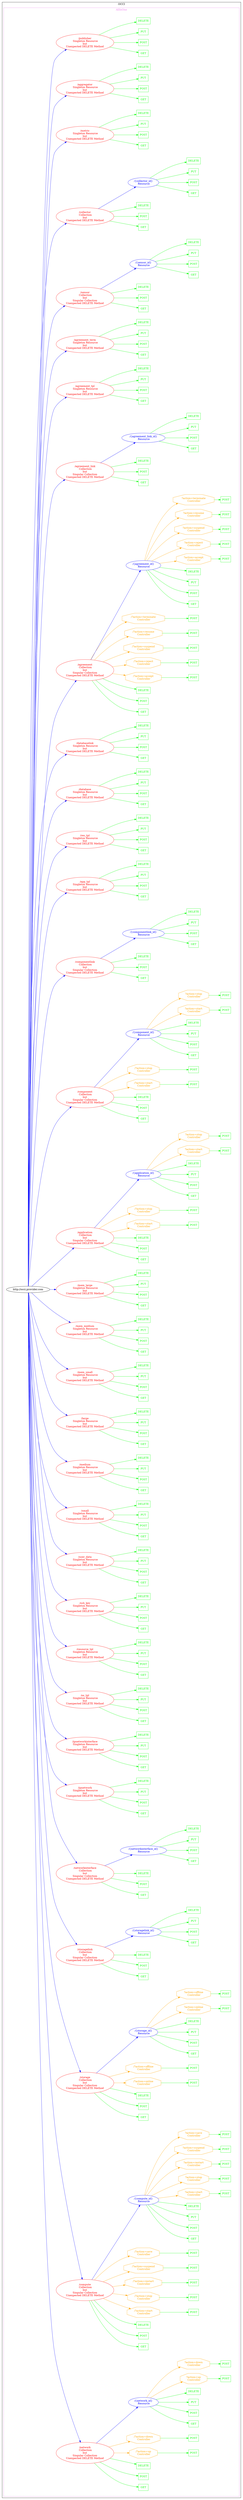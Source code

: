 digraph Cloud_Computing_REST_APIs {
rankdir="LR";
subgraph cluster_0 {
label="OCCI"
color=black
fontcolor=black
subgraph cluster_1 {
label="AllInOne"
color=violet
fontcolor=violet
subgraph cluster_2 {
label=""
color=white
fontcolor=white
node2 [label="http://occi.provider.com", shape="ellipse", color="black", fontcolor="black"]
node2 -> node3 [color="blue", fontcolor="blue"]
subgraph cluster_3 {
label=""
color=white
fontcolor=white
node3 [label="/network\n Collection\nbut\nSingular Collection\nUnexpected DELETE Method", shape="ellipse", color="red", fontcolor="red"]
node3 -> node4 [color="green", fontcolor="green"]
subgraph cluster_4 {
label=""
color=white
fontcolor=white
node4 [label="GET", shape="box", color="green", fontcolor="green"]
}
node3 -> node5 [color="green", fontcolor="green"]
subgraph cluster_5 {
label=""
color=white
fontcolor=white
node5 [label="POST", shape="box", color="green", fontcolor="green"]
}
node3 -> node6 [color="green", fontcolor="green"]
subgraph cluster_6 {
label=""
color=white
fontcolor=white
node6 [label="DELETE", shape="box", color="green", fontcolor="green"]
}
node3 -> node7 [color="orange", fontcolor="orange"]
subgraph cluster_7 {
label=""
color=white
fontcolor=white
node7 [label="/?action=up\n Controller", shape="octagon", color="orange", fontcolor="orange"]
node7 -> node8 [color="green", fontcolor="green"]
subgraph cluster_8 {
label=""
color=white
fontcolor=white
node8 [label="POST", shape="box", color="green", fontcolor="green"]
}
}
node3 -> node9 [color="orange", fontcolor="orange"]
subgraph cluster_9 {
label=""
color=white
fontcolor=white
node9 [label="/?action=down\n Controller", shape="octagon", color="orange", fontcolor="orange"]
node9 -> node10 [color="green", fontcolor="green"]
subgraph cluster_10 {
label=""
color=white
fontcolor=white
node10 [label="POST", shape="box", color="green", fontcolor="green"]
}
}
node3 -> node11 [color="blue", fontcolor="blue"]
subgraph cluster_11 {
label=""
color=white
fontcolor=white
node11 [label="/{network_id}\n Resource", shape="ellipse", color="blue", fontcolor="blue"]
node11 -> node12 [color="green", fontcolor="green"]
subgraph cluster_12 {
label=""
color=white
fontcolor=white
node12 [label="GET", shape="box", color="green", fontcolor="green"]
}
node11 -> node13 [color="green", fontcolor="green"]
subgraph cluster_13 {
label=""
color=white
fontcolor=white
node13 [label="POST", shape="box", color="green", fontcolor="green"]
}
node11 -> node14 [color="green", fontcolor="green"]
subgraph cluster_14 {
label=""
color=white
fontcolor=white
node14 [label="PUT", shape="box", color="green", fontcolor="green"]
}
node11 -> node15 [color="green", fontcolor="green"]
subgraph cluster_15 {
label=""
color=white
fontcolor=white
node15 [label="DELETE", shape="box", color="green", fontcolor="green"]
}
node11 -> node16 [color="orange", fontcolor="orange"]
subgraph cluster_16 {
label=""
color=white
fontcolor=white
node16 [label="?action=up\n Controller", shape="octagon", color="orange", fontcolor="orange"]
node16 -> node17 [color="green", fontcolor="green"]
subgraph cluster_17 {
label=""
color=white
fontcolor=white
node17 [label="POST", shape="box", color="green", fontcolor="green"]
}
}
node11 -> node18 [color="orange", fontcolor="orange"]
subgraph cluster_18 {
label=""
color=white
fontcolor=white
node18 [label="?action=down\n Controller", shape="octagon", color="orange", fontcolor="orange"]
node18 -> node19 [color="green", fontcolor="green"]
subgraph cluster_19 {
label=""
color=white
fontcolor=white
node19 [label="POST", shape="box", color="green", fontcolor="green"]
}
}
}
}
node2 -> node20 [color="blue", fontcolor="blue"]
subgraph cluster_20 {
label=""
color=white
fontcolor=white
node20 [label="/compute\n Collection\nbut\nSingular Collection\nUnexpected DELETE Method", shape="ellipse", color="red", fontcolor="red"]
node20 -> node21 [color="green", fontcolor="green"]
subgraph cluster_21 {
label=""
color=white
fontcolor=white
node21 [label="GET", shape="box", color="green", fontcolor="green"]
}
node20 -> node22 [color="green", fontcolor="green"]
subgraph cluster_22 {
label=""
color=white
fontcolor=white
node22 [label="POST", shape="box", color="green", fontcolor="green"]
}
node20 -> node23 [color="green", fontcolor="green"]
subgraph cluster_23 {
label=""
color=white
fontcolor=white
node23 [label="DELETE", shape="box", color="green", fontcolor="green"]
}
node20 -> node24 [color="orange", fontcolor="orange"]
subgraph cluster_24 {
label=""
color=white
fontcolor=white
node24 [label="/?action=start\n Controller", shape="octagon", color="orange", fontcolor="orange"]
node24 -> node25 [color="green", fontcolor="green"]
subgraph cluster_25 {
label=""
color=white
fontcolor=white
node25 [label="POST", shape="box", color="green", fontcolor="green"]
}
}
node20 -> node26 [color="orange", fontcolor="orange"]
subgraph cluster_26 {
label=""
color=white
fontcolor=white
node26 [label="/?action=stop\n Controller", shape="octagon", color="orange", fontcolor="orange"]
node26 -> node27 [color="green", fontcolor="green"]
subgraph cluster_27 {
label=""
color=white
fontcolor=white
node27 [label="POST", shape="box", color="green", fontcolor="green"]
}
}
node20 -> node28 [color="orange", fontcolor="orange"]
subgraph cluster_28 {
label=""
color=white
fontcolor=white
node28 [label="/?action=restart\n Controller", shape="octagon", color="orange", fontcolor="orange"]
node28 -> node29 [color="green", fontcolor="green"]
subgraph cluster_29 {
label=""
color=white
fontcolor=white
node29 [label="POST", shape="box", color="green", fontcolor="green"]
}
}
node20 -> node30 [color="orange", fontcolor="orange"]
subgraph cluster_30 {
label=""
color=white
fontcolor=white
node30 [label="/?action=suspend\n Controller", shape="octagon", color="orange", fontcolor="orange"]
node30 -> node31 [color="green", fontcolor="green"]
subgraph cluster_31 {
label=""
color=white
fontcolor=white
node31 [label="POST", shape="box", color="green", fontcolor="green"]
}
}
node20 -> node32 [color="orange", fontcolor="orange"]
subgraph cluster_32 {
label=""
color=white
fontcolor=white
node32 [label="/?action=save\n Controller", shape="octagon", color="orange", fontcolor="orange"]
node32 -> node33 [color="green", fontcolor="green"]
subgraph cluster_33 {
label=""
color=white
fontcolor=white
node33 [label="POST", shape="box", color="green", fontcolor="green"]
}
}
node20 -> node34 [color="blue", fontcolor="blue"]
subgraph cluster_34 {
label=""
color=white
fontcolor=white
node34 [label="/{compute_id}\n Resource", shape="ellipse", color="blue", fontcolor="blue"]
node34 -> node35 [color="green", fontcolor="green"]
subgraph cluster_35 {
label=""
color=white
fontcolor=white
node35 [label="GET", shape="box", color="green", fontcolor="green"]
}
node34 -> node36 [color="green", fontcolor="green"]
subgraph cluster_36 {
label=""
color=white
fontcolor=white
node36 [label="POST", shape="box", color="green", fontcolor="green"]
}
node34 -> node37 [color="green", fontcolor="green"]
subgraph cluster_37 {
label=""
color=white
fontcolor=white
node37 [label="PUT", shape="box", color="green", fontcolor="green"]
}
node34 -> node38 [color="green", fontcolor="green"]
subgraph cluster_38 {
label=""
color=white
fontcolor=white
node38 [label="DELETE", shape="box", color="green", fontcolor="green"]
}
node34 -> node39 [color="orange", fontcolor="orange"]
subgraph cluster_39 {
label=""
color=white
fontcolor=white
node39 [label="?action=start\n Controller", shape="octagon", color="orange", fontcolor="orange"]
node39 -> node40 [color="green", fontcolor="green"]
subgraph cluster_40 {
label=""
color=white
fontcolor=white
node40 [label="POST", shape="box", color="green", fontcolor="green"]
}
}
node34 -> node41 [color="orange", fontcolor="orange"]
subgraph cluster_41 {
label=""
color=white
fontcolor=white
node41 [label="?action=stop\n Controller", shape="octagon", color="orange", fontcolor="orange"]
node41 -> node42 [color="green", fontcolor="green"]
subgraph cluster_42 {
label=""
color=white
fontcolor=white
node42 [label="POST", shape="box", color="green", fontcolor="green"]
}
}
node34 -> node43 [color="orange", fontcolor="orange"]
subgraph cluster_43 {
label=""
color=white
fontcolor=white
node43 [label="?action=restart\n Controller", shape="octagon", color="orange", fontcolor="orange"]
node43 -> node44 [color="green", fontcolor="green"]
subgraph cluster_44 {
label=""
color=white
fontcolor=white
node44 [label="POST", shape="box", color="green", fontcolor="green"]
}
}
node34 -> node45 [color="orange", fontcolor="orange"]
subgraph cluster_45 {
label=""
color=white
fontcolor=white
node45 [label="?action=suspend\n Controller", shape="octagon", color="orange", fontcolor="orange"]
node45 -> node46 [color="green", fontcolor="green"]
subgraph cluster_46 {
label=""
color=white
fontcolor=white
node46 [label="POST", shape="box", color="green", fontcolor="green"]
}
}
node34 -> node47 [color="orange", fontcolor="orange"]
subgraph cluster_47 {
label=""
color=white
fontcolor=white
node47 [label="?action=save\n Controller", shape="octagon", color="orange", fontcolor="orange"]
node47 -> node48 [color="green", fontcolor="green"]
subgraph cluster_48 {
label=""
color=white
fontcolor=white
node48 [label="POST", shape="box", color="green", fontcolor="green"]
}
}
}
}
node2 -> node49 [color="blue", fontcolor="blue"]
subgraph cluster_49 {
label=""
color=white
fontcolor=white
node49 [label="/storage\n Collection\nbut\nSingular Collection\nUnexpected DELETE Method", shape="ellipse", color="red", fontcolor="red"]
node49 -> node50 [color="green", fontcolor="green"]
subgraph cluster_50 {
label=""
color=white
fontcolor=white
node50 [label="GET", shape="box", color="green", fontcolor="green"]
}
node49 -> node51 [color="green", fontcolor="green"]
subgraph cluster_51 {
label=""
color=white
fontcolor=white
node51 [label="POST", shape="box", color="green", fontcolor="green"]
}
node49 -> node52 [color="green", fontcolor="green"]
subgraph cluster_52 {
label=""
color=white
fontcolor=white
node52 [label="DELETE", shape="box", color="green", fontcolor="green"]
}
node49 -> node53 [color="orange", fontcolor="orange"]
subgraph cluster_53 {
label=""
color=white
fontcolor=white
node53 [label="/?action=online\n Controller", shape="octagon", color="orange", fontcolor="orange"]
node53 -> node54 [color="green", fontcolor="green"]
subgraph cluster_54 {
label=""
color=white
fontcolor=white
node54 [label="POST", shape="box", color="green", fontcolor="green"]
}
}
node49 -> node55 [color="orange", fontcolor="orange"]
subgraph cluster_55 {
label=""
color=white
fontcolor=white
node55 [label="/?action=offline\n Controller", shape="octagon", color="orange", fontcolor="orange"]
node55 -> node56 [color="green", fontcolor="green"]
subgraph cluster_56 {
label=""
color=white
fontcolor=white
node56 [label="POST", shape="box", color="green", fontcolor="green"]
}
}
node49 -> node57 [color="blue", fontcolor="blue"]
subgraph cluster_57 {
label=""
color=white
fontcolor=white
node57 [label="/{storage_id}\n Resource", shape="ellipse", color="blue", fontcolor="blue"]
node57 -> node58 [color="green", fontcolor="green"]
subgraph cluster_58 {
label=""
color=white
fontcolor=white
node58 [label="GET", shape="box", color="green", fontcolor="green"]
}
node57 -> node59 [color="green", fontcolor="green"]
subgraph cluster_59 {
label=""
color=white
fontcolor=white
node59 [label="POST", shape="box", color="green", fontcolor="green"]
}
node57 -> node60 [color="green", fontcolor="green"]
subgraph cluster_60 {
label=""
color=white
fontcolor=white
node60 [label="PUT", shape="box", color="green", fontcolor="green"]
}
node57 -> node61 [color="green", fontcolor="green"]
subgraph cluster_61 {
label=""
color=white
fontcolor=white
node61 [label="DELETE", shape="box", color="green", fontcolor="green"]
}
node57 -> node62 [color="orange", fontcolor="orange"]
subgraph cluster_62 {
label=""
color=white
fontcolor=white
node62 [label="?action=online\n Controller", shape="octagon", color="orange", fontcolor="orange"]
node62 -> node63 [color="green", fontcolor="green"]
subgraph cluster_63 {
label=""
color=white
fontcolor=white
node63 [label="POST", shape="box", color="green", fontcolor="green"]
}
}
node57 -> node64 [color="orange", fontcolor="orange"]
subgraph cluster_64 {
label=""
color=white
fontcolor=white
node64 [label="?action=offline\n Controller", shape="octagon", color="orange", fontcolor="orange"]
node64 -> node65 [color="green", fontcolor="green"]
subgraph cluster_65 {
label=""
color=white
fontcolor=white
node65 [label="POST", shape="box", color="green", fontcolor="green"]
}
}
}
}
node2 -> node66 [color="blue", fontcolor="blue"]
subgraph cluster_66 {
label=""
color=white
fontcolor=white
node66 [label="/storagelink\n Collection\nbut\nSingular Collection\nUnexpected DELETE Method", shape="ellipse", color="red", fontcolor="red"]
node66 -> node67 [color="green", fontcolor="green"]
subgraph cluster_67 {
label=""
color=white
fontcolor=white
node67 [label="GET", shape="box", color="green", fontcolor="green"]
}
node66 -> node68 [color="green", fontcolor="green"]
subgraph cluster_68 {
label=""
color=white
fontcolor=white
node68 [label="POST", shape="box", color="green", fontcolor="green"]
}
node66 -> node69 [color="green", fontcolor="green"]
subgraph cluster_69 {
label=""
color=white
fontcolor=white
node69 [label="DELETE", shape="box", color="green", fontcolor="green"]
}
node66 -> node70 [color="blue", fontcolor="blue"]
subgraph cluster_70 {
label=""
color=white
fontcolor=white
node70 [label="/{storagelink_id}\n Resource", shape="ellipse", color="blue", fontcolor="blue"]
node70 -> node71 [color="green", fontcolor="green"]
subgraph cluster_71 {
label=""
color=white
fontcolor=white
node71 [label="GET", shape="box", color="green", fontcolor="green"]
}
node70 -> node72 [color="green", fontcolor="green"]
subgraph cluster_72 {
label=""
color=white
fontcolor=white
node72 [label="POST", shape="box", color="green", fontcolor="green"]
}
node70 -> node73 [color="green", fontcolor="green"]
subgraph cluster_73 {
label=""
color=white
fontcolor=white
node73 [label="PUT", shape="box", color="green", fontcolor="green"]
}
node70 -> node74 [color="green", fontcolor="green"]
subgraph cluster_74 {
label=""
color=white
fontcolor=white
node74 [label="DELETE", shape="box", color="green", fontcolor="green"]
}
}
}
node2 -> node75 [color="blue", fontcolor="blue"]
subgraph cluster_75 {
label=""
color=white
fontcolor=white
node75 [label="/networkinterface\n Collection\nbut\nSingular Collection\nUnexpected DELETE Method", shape="ellipse", color="red", fontcolor="red"]
node75 -> node76 [color="green", fontcolor="green"]
subgraph cluster_76 {
label=""
color=white
fontcolor=white
node76 [label="GET", shape="box", color="green", fontcolor="green"]
}
node75 -> node77 [color="green", fontcolor="green"]
subgraph cluster_77 {
label=""
color=white
fontcolor=white
node77 [label="POST", shape="box", color="green", fontcolor="green"]
}
node75 -> node78 [color="green", fontcolor="green"]
subgraph cluster_78 {
label=""
color=white
fontcolor=white
node78 [label="DELETE", shape="box", color="green", fontcolor="green"]
}
node75 -> node79 [color="blue", fontcolor="blue"]
subgraph cluster_79 {
label=""
color=white
fontcolor=white
node79 [label="/{networkinterface_id}\n Resource", shape="ellipse", color="blue", fontcolor="blue"]
node79 -> node80 [color="green", fontcolor="green"]
subgraph cluster_80 {
label=""
color=white
fontcolor=white
node80 [label="GET", shape="box", color="green", fontcolor="green"]
}
node79 -> node81 [color="green", fontcolor="green"]
subgraph cluster_81 {
label=""
color=white
fontcolor=white
node81 [label="POST", shape="box", color="green", fontcolor="green"]
}
node79 -> node82 [color="green", fontcolor="green"]
subgraph cluster_82 {
label=""
color=white
fontcolor=white
node82 [label="PUT", shape="box", color="green", fontcolor="green"]
}
node79 -> node83 [color="green", fontcolor="green"]
subgraph cluster_83 {
label=""
color=white
fontcolor=white
node83 [label="DELETE", shape="box", color="green", fontcolor="green"]
}
}
}
node2 -> node84 [color="blue", fontcolor="blue"]
subgraph cluster_84 {
label=""
color=white
fontcolor=white
node84 [label="/ipnetwork\n Singleton Resource\nbut\nUnexpected DELETE Method", shape="ellipse", color="red", fontcolor="red"]
node84 -> node85 [color="green", fontcolor="green"]
subgraph cluster_85 {
label=""
color=white
fontcolor=white
node85 [label="GET", shape="box", color="green", fontcolor="green"]
}
node84 -> node86 [color="green", fontcolor="green"]
subgraph cluster_86 {
label=""
color=white
fontcolor=white
node86 [label="POST", shape="box", color="green", fontcolor="green"]
}
node84 -> node87 [color="green", fontcolor="green"]
subgraph cluster_87 {
label=""
color=white
fontcolor=white
node87 [label="PUT", shape="box", color="green", fontcolor="green"]
}
node84 -> node88 [color="green", fontcolor="green"]
subgraph cluster_88 {
label=""
color=white
fontcolor=white
node88 [label="DELETE", shape="box", color="green", fontcolor="green"]
}
}
node2 -> node89 [color="blue", fontcolor="blue"]
subgraph cluster_89 {
label=""
color=white
fontcolor=white
node89 [label="/ipnetworkinterface\n Singleton Resource\nbut\nUnexpected DELETE Method", shape="ellipse", color="red", fontcolor="red"]
node89 -> node90 [color="green", fontcolor="green"]
subgraph cluster_90 {
label=""
color=white
fontcolor=white
node90 [label="GET", shape="box", color="green", fontcolor="green"]
}
node89 -> node91 [color="green", fontcolor="green"]
subgraph cluster_91 {
label=""
color=white
fontcolor=white
node91 [label="POST", shape="box", color="green", fontcolor="green"]
}
node89 -> node92 [color="green", fontcolor="green"]
subgraph cluster_92 {
label=""
color=white
fontcolor=white
node92 [label="PUT", shape="box", color="green", fontcolor="green"]
}
node89 -> node93 [color="green", fontcolor="green"]
subgraph cluster_93 {
label=""
color=white
fontcolor=white
node93 [label="DELETE", shape="box", color="green", fontcolor="green"]
}
}
node2 -> node94 [color="blue", fontcolor="blue"]
subgraph cluster_94 {
label=""
color=white
fontcolor=white
node94 [label="/os_tpl\n Singleton Resource\nbut\nUnexpected DELETE Method", shape="ellipse", color="red", fontcolor="red"]
node94 -> node95 [color="green", fontcolor="green"]
subgraph cluster_95 {
label=""
color=white
fontcolor=white
node95 [label="GET", shape="box", color="green", fontcolor="green"]
}
node94 -> node96 [color="green", fontcolor="green"]
subgraph cluster_96 {
label=""
color=white
fontcolor=white
node96 [label="POST", shape="box", color="green", fontcolor="green"]
}
node94 -> node97 [color="green", fontcolor="green"]
subgraph cluster_97 {
label=""
color=white
fontcolor=white
node97 [label="PUT", shape="box", color="green", fontcolor="green"]
}
node94 -> node98 [color="green", fontcolor="green"]
subgraph cluster_98 {
label=""
color=white
fontcolor=white
node98 [label="DELETE", shape="box", color="green", fontcolor="green"]
}
}
node2 -> node99 [color="blue", fontcolor="blue"]
subgraph cluster_99 {
label=""
color=white
fontcolor=white
node99 [label="/resource_tpl\n Singleton Resource\nbut\nUnexpected DELETE Method", shape="ellipse", color="red", fontcolor="red"]
node99 -> node100 [color="green", fontcolor="green"]
subgraph cluster_100 {
label=""
color=white
fontcolor=white
node100 [label="GET", shape="box", color="green", fontcolor="green"]
}
node99 -> node101 [color="green", fontcolor="green"]
subgraph cluster_101 {
label=""
color=white
fontcolor=white
node101 [label="POST", shape="box", color="green", fontcolor="green"]
}
node99 -> node102 [color="green", fontcolor="green"]
subgraph cluster_102 {
label=""
color=white
fontcolor=white
node102 [label="PUT", shape="box", color="green", fontcolor="green"]
}
node99 -> node103 [color="green", fontcolor="green"]
subgraph cluster_103 {
label=""
color=white
fontcolor=white
node103 [label="DELETE", shape="box", color="green", fontcolor="green"]
}
}
node2 -> node104 [color="blue", fontcolor="blue"]
subgraph cluster_104 {
label=""
color=white
fontcolor=white
node104 [label="/ssh_key\n Singleton Resource\nbut\nUnexpected DELETE Method", shape="ellipse", color="red", fontcolor="red"]
node104 -> node105 [color="green", fontcolor="green"]
subgraph cluster_105 {
label=""
color=white
fontcolor=white
node105 [label="GET", shape="box", color="green", fontcolor="green"]
}
node104 -> node106 [color="green", fontcolor="green"]
subgraph cluster_106 {
label=""
color=white
fontcolor=white
node106 [label="POST", shape="box", color="green", fontcolor="green"]
}
node104 -> node107 [color="green", fontcolor="green"]
subgraph cluster_107 {
label=""
color=white
fontcolor=white
node107 [label="PUT", shape="box", color="green", fontcolor="green"]
}
node104 -> node108 [color="green", fontcolor="green"]
subgraph cluster_108 {
label=""
color=white
fontcolor=white
node108 [label="DELETE", shape="box", color="green", fontcolor="green"]
}
}
node2 -> node109 [color="blue", fontcolor="blue"]
subgraph cluster_109 {
label=""
color=white
fontcolor=white
node109 [label="/user_data\n Singleton Resource\nbut\nUnexpected DELETE Method", shape="ellipse", color="red", fontcolor="red"]
node109 -> node110 [color="green", fontcolor="green"]
subgraph cluster_110 {
label=""
color=white
fontcolor=white
node110 [label="GET", shape="box", color="green", fontcolor="green"]
}
node109 -> node111 [color="green", fontcolor="green"]
subgraph cluster_111 {
label=""
color=white
fontcolor=white
node111 [label="POST", shape="box", color="green", fontcolor="green"]
}
node109 -> node112 [color="green", fontcolor="green"]
subgraph cluster_112 {
label=""
color=white
fontcolor=white
node112 [label="PUT", shape="box", color="green", fontcolor="green"]
}
node109 -> node113 [color="green", fontcolor="green"]
subgraph cluster_113 {
label=""
color=white
fontcolor=white
node113 [label="DELETE", shape="box", color="green", fontcolor="green"]
}
}
node2 -> node114 [color="blue", fontcolor="blue"]
subgraph cluster_114 {
label=""
color=white
fontcolor=white
node114 [label="/small\n Singleton Resource\nbut\nUnexpected DELETE Method", shape="ellipse", color="red", fontcolor="red"]
node114 -> node115 [color="green", fontcolor="green"]
subgraph cluster_115 {
label=""
color=white
fontcolor=white
node115 [label="GET", shape="box", color="green", fontcolor="green"]
}
node114 -> node116 [color="green", fontcolor="green"]
subgraph cluster_116 {
label=""
color=white
fontcolor=white
node116 [label="POST", shape="box", color="green", fontcolor="green"]
}
node114 -> node117 [color="green", fontcolor="green"]
subgraph cluster_117 {
label=""
color=white
fontcolor=white
node117 [label="PUT", shape="box", color="green", fontcolor="green"]
}
node114 -> node118 [color="green", fontcolor="green"]
subgraph cluster_118 {
label=""
color=white
fontcolor=white
node118 [label="DELETE", shape="box", color="green", fontcolor="green"]
}
}
node2 -> node119 [color="blue", fontcolor="blue"]
subgraph cluster_119 {
label=""
color=white
fontcolor=white
node119 [label="/medium\n Singleton Resource\nbut\nUnexpected DELETE Method", shape="ellipse", color="red", fontcolor="red"]
node119 -> node120 [color="green", fontcolor="green"]
subgraph cluster_120 {
label=""
color=white
fontcolor=white
node120 [label="GET", shape="box", color="green", fontcolor="green"]
}
node119 -> node121 [color="green", fontcolor="green"]
subgraph cluster_121 {
label=""
color=white
fontcolor=white
node121 [label="POST", shape="box", color="green", fontcolor="green"]
}
node119 -> node122 [color="green", fontcolor="green"]
subgraph cluster_122 {
label=""
color=white
fontcolor=white
node122 [label="PUT", shape="box", color="green", fontcolor="green"]
}
node119 -> node123 [color="green", fontcolor="green"]
subgraph cluster_123 {
label=""
color=white
fontcolor=white
node123 [label="DELETE", shape="box", color="green", fontcolor="green"]
}
}
node2 -> node124 [color="blue", fontcolor="blue"]
subgraph cluster_124 {
label=""
color=white
fontcolor=white
node124 [label="/large\n Singleton Resource\nbut\nUnexpected DELETE Method", shape="ellipse", color="red", fontcolor="red"]
node124 -> node125 [color="green", fontcolor="green"]
subgraph cluster_125 {
label=""
color=white
fontcolor=white
node125 [label="GET", shape="box", color="green", fontcolor="green"]
}
node124 -> node126 [color="green", fontcolor="green"]
subgraph cluster_126 {
label=""
color=white
fontcolor=white
node126 [label="POST", shape="box", color="green", fontcolor="green"]
}
node124 -> node127 [color="green", fontcolor="green"]
subgraph cluster_127 {
label=""
color=white
fontcolor=white
node127 [label="PUT", shape="box", color="green", fontcolor="green"]
}
node124 -> node128 [color="green", fontcolor="green"]
subgraph cluster_128 {
label=""
color=white
fontcolor=white
node128 [label="DELETE", shape="box", color="green", fontcolor="green"]
}
}
node2 -> node129 [color="blue", fontcolor="blue"]
subgraph cluster_129 {
label=""
color=white
fontcolor=white
node129 [label="/mem_small\n Singleton Resource\nbut\nUnexpected DELETE Method", shape="ellipse", color="red", fontcolor="red"]
node129 -> node130 [color="green", fontcolor="green"]
subgraph cluster_130 {
label=""
color=white
fontcolor=white
node130 [label="GET", shape="box", color="green", fontcolor="green"]
}
node129 -> node131 [color="green", fontcolor="green"]
subgraph cluster_131 {
label=""
color=white
fontcolor=white
node131 [label="POST", shape="box", color="green", fontcolor="green"]
}
node129 -> node132 [color="green", fontcolor="green"]
subgraph cluster_132 {
label=""
color=white
fontcolor=white
node132 [label="PUT", shape="box", color="green", fontcolor="green"]
}
node129 -> node133 [color="green", fontcolor="green"]
subgraph cluster_133 {
label=""
color=white
fontcolor=white
node133 [label="DELETE", shape="box", color="green", fontcolor="green"]
}
}
node2 -> node134 [color="blue", fontcolor="blue"]
subgraph cluster_134 {
label=""
color=white
fontcolor=white
node134 [label="/mem_medium\n Singleton Resource\nbut\nUnexpected DELETE Method", shape="ellipse", color="red", fontcolor="red"]
node134 -> node135 [color="green", fontcolor="green"]
subgraph cluster_135 {
label=""
color=white
fontcolor=white
node135 [label="GET", shape="box", color="green", fontcolor="green"]
}
node134 -> node136 [color="green", fontcolor="green"]
subgraph cluster_136 {
label=""
color=white
fontcolor=white
node136 [label="POST", shape="box", color="green", fontcolor="green"]
}
node134 -> node137 [color="green", fontcolor="green"]
subgraph cluster_137 {
label=""
color=white
fontcolor=white
node137 [label="PUT", shape="box", color="green", fontcolor="green"]
}
node134 -> node138 [color="green", fontcolor="green"]
subgraph cluster_138 {
label=""
color=white
fontcolor=white
node138 [label="DELETE", shape="box", color="green", fontcolor="green"]
}
}
node2 -> node139 [color="blue", fontcolor="blue"]
subgraph cluster_139 {
label=""
color=white
fontcolor=white
node139 [label="/mem_large\n Singleton Resource\nbut\nUnexpected DELETE Method", shape="ellipse", color="red", fontcolor="red"]
node139 -> node140 [color="green", fontcolor="green"]
subgraph cluster_140 {
label=""
color=white
fontcolor=white
node140 [label="GET", shape="box", color="green", fontcolor="green"]
}
node139 -> node141 [color="green", fontcolor="green"]
subgraph cluster_141 {
label=""
color=white
fontcolor=white
node141 [label="POST", shape="box", color="green", fontcolor="green"]
}
node139 -> node142 [color="green", fontcolor="green"]
subgraph cluster_142 {
label=""
color=white
fontcolor=white
node142 [label="PUT", shape="box", color="green", fontcolor="green"]
}
node139 -> node143 [color="green", fontcolor="green"]
subgraph cluster_143 {
label=""
color=white
fontcolor=white
node143 [label="DELETE", shape="box", color="green", fontcolor="green"]
}
}
node2 -> node144 [color="blue", fontcolor="blue"]
subgraph cluster_144 {
label=""
color=white
fontcolor=white
node144 [label="/application\n Collection\nbut\nSingular Collection\nUnexpected DELETE Method", shape="ellipse", color="red", fontcolor="red"]
node144 -> node145 [color="green", fontcolor="green"]
subgraph cluster_145 {
label=""
color=white
fontcolor=white
node145 [label="GET", shape="box", color="green", fontcolor="green"]
}
node144 -> node146 [color="green", fontcolor="green"]
subgraph cluster_146 {
label=""
color=white
fontcolor=white
node146 [label="POST", shape="box", color="green", fontcolor="green"]
}
node144 -> node147 [color="green", fontcolor="green"]
subgraph cluster_147 {
label=""
color=white
fontcolor=white
node147 [label="DELETE", shape="box", color="green", fontcolor="green"]
}
node144 -> node148 [color="orange", fontcolor="orange"]
subgraph cluster_148 {
label=""
color=white
fontcolor=white
node148 [label="/?action=start\n Controller", shape="octagon", color="orange", fontcolor="orange"]
node148 -> node149 [color="green", fontcolor="green"]
subgraph cluster_149 {
label=""
color=white
fontcolor=white
node149 [label="POST", shape="box", color="green", fontcolor="green"]
}
}
node144 -> node150 [color="orange", fontcolor="orange"]
subgraph cluster_150 {
label=""
color=white
fontcolor=white
node150 [label="/?action=stop\n Controller", shape="octagon", color="orange", fontcolor="orange"]
node150 -> node151 [color="green", fontcolor="green"]
subgraph cluster_151 {
label=""
color=white
fontcolor=white
node151 [label="POST", shape="box", color="green", fontcolor="green"]
}
}
node144 -> node152 [color="blue", fontcolor="blue"]
subgraph cluster_152 {
label=""
color=white
fontcolor=white
node152 [label="/{application_id}\n Resource", shape="ellipse", color="blue", fontcolor="blue"]
node152 -> node153 [color="green", fontcolor="green"]
subgraph cluster_153 {
label=""
color=white
fontcolor=white
node153 [label="GET", shape="box", color="green", fontcolor="green"]
}
node152 -> node154 [color="green", fontcolor="green"]
subgraph cluster_154 {
label=""
color=white
fontcolor=white
node154 [label="POST", shape="box", color="green", fontcolor="green"]
}
node152 -> node155 [color="green", fontcolor="green"]
subgraph cluster_155 {
label=""
color=white
fontcolor=white
node155 [label="PUT", shape="box", color="green", fontcolor="green"]
}
node152 -> node156 [color="green", fontcolor="green"]
subgraph cluster_156 {
label=""
color=white
fontcolor=white
node156 [label="DELETE", shape="box", color="green", fontcolor="green"]
}
node152 -> node157 [color="orange", fontcolor="orange"]
subgraph cluster_157 {
label=""
color=white
fontcolor=white
node157 [label="?action=start\n Controller", shape="octagon", color="orange", fontcolor="orange"]
node157 -> node158 [color="green", fontcolor="green"]
subgraph cluster_158 {
label=""
color=white
fontcolor=white
node158 [label="POST", shape="box", color="green", fontcolor="green"]
}
}
node152 -> node159 [color="orange", fontcolor="orange"]
subgraph cluster_159 {
label=""
color=white
fontcolor=white
node159 [label="?action=stop\n Controller", shape="octagon", color="orange", fontcolor="orange"]
node159 -> node160 [color="green", fontcolor="green"]
subgraph cluster_160 {
label=""
color=white
fontcolor=white
node160 [label="POST", shape="box", color="green", fontcolor="green"]
}
}
}
}
node2 -> node161 [color="blue", fontcolor="blue"]
subgraph cluster_161 {
label=""
color=white
fontcolor=white
node161 [label="/component\n Collection\nbut\nSingular Collection\nUnexpected DELETE Method", shape="ellipse", color="red", fontcolor="red"]
node161 -> node162 [color="green", fontcolor="green"]
subgraph cluster_162 {
label=""
color=white
fontcolor=white
node162 [label="GET", shape="box", color="green", fontcolor="green"]
}
node161 -> node163 [color="green", fontcolor="green"]
subgraph cluster_163 {
label=""
color=white
fontcolor=white
node163 [label="POST", shape="box", color="green", fontcolor="green"]
}
node161 -> node164 [color="green", fontcolor="green"]
subgraph cluster_164 {
label=""
color=white
fontcolor=white
node164 [label="DELETE", shape="box", color="green", fontcolor="green"]
}
node161 -> node165 [color="orange", fontcolor="orange"]
subgraph cluster_165 {
label=""
color=white
fontcolor=white
node165 [label="/?action=start\n Controller", shape="octagon", color="orange", fontcolor="orange"]
node165 -> node166 [color="green", fontcolor="green"]
subgraph cluster_166 {
label=""
color=white
fontcolor=white
node166 [label="POST", shape="box", color="green", fontcolor="green"]
}
}
node161 -> node167 [color="orange", fontcolor="orange"]
subgraph cluster_167 {
label=""
color=white
fontcolor=white
node167 [label="/?action=stop\n Controller", shape="octagon", color="orange", fontcolor="orange"]
node167 -> node168 [color="green", fontcolor="green"]
subgraph cluster_168 {
label=""
color=white
fontcolor=white
node168 [label="POST", shape="box", color="green", fontcolor="green"]
}
}
node161 -> node169 [color="blue", fontcolor="blue"]
subgraph cluster_169 {
label=""
color=white
fontcolor=white
node169 [label="/{component_id}\n Resource", shape="ellipse", color="blue", fontcolor="blue"]
node169 -> node170 [color="green", fontcolor="green"]
subgraph cluster_170 {
label=""
color=white
fontcolor=white
node170 [label="GET", shape="box", color="green", fontcolor="green"]
}
node169 -> node171 [color="green", fontcolor="green"]
subgraph cluster_171 {
label=""
color=white
fontcolor=white
node171 [label="POST", shape="box", color="green", fontcolor="green"]
}
node169 -> node172 [color="green", fontcolor="green"]
subgraph cluster_172 {
label=""
color=white
fontcolor=white
node172 [label="PUT", shape="box", color="green", fontcolor="green"]
}
node169 -> node173 [color="green", fontcolor="green"]
subgraph cluster_173 {
label=""
color=white
fontcolor=white
node173 [label="DELETE", shape="box", color="green", fontcolor="green"]
}
node169 -> node174 [color="orange", fontcolor="orange"]
subgraph cluster_174 {
label=""
color=white
fontcolor=white
node174 [label="?action=start\n Controller", shape="octagon", color="orange", fontcolor="orange"]
node174 -> node175 [color="green", fontcolor="green"]
subgraph cluster_175 {
label=""
color=white
fontcolor=white
node175 [label="POST", shape="box", color="green", fontcolor="green"]
}
}
node169 -> node176 [color="orange", fontcolor="orange"]
subgraph cluster_176 {
label=""
color=white
fontcolor=white
node176 [label="?action=stop\n Controller", shape="octagon", color="orange", fontcolor="orange"]
node176 -> node177 [color="green", fontcolor="green"]
subgraph cluster_177 {
label=""
color=white
fontcolor=white
node177 [label="POST", shape="box", color="green", fontcolor="green"]
}
}
}
}
node2 -> node178 [color="blue", fontcolor="blue"]
subgraph cluster_178 {
label=""
color=white
fontcolor=white
node178 [label="/componentlink\n Collection\nbut\nSingular Collection\nUnexpected DELETE Method", shape="ellipse", color="red", fontcolor="red"]
node178 -> node179 [color="green", fontcolor="green"]
subgraph cluster_179 {
label=""
color=white
fontcolor=white
node179 [label="GET", shape="box", color="green", fontcolor="green"]
}
node178 -> node180 [color="green", fontcolor="green"]
subgraph cluster_180 {
label=""
color=white
fontcolor=white
node180 [label="POST", shape="box", color="green", fontcolor="green"]
}
node178 -> node181 [color="green", fontcolor="green"]
subgraph cluster_181 {
label=""
color=white
fontcolor=white
node181 [label="DELETE", shape="box", color="green", fontcolor="green"]
}
node178 -> node182 [color="blue", fontcolor="blue"]
subgraph cluster_182 {
label=""
color=white
fontcolor=white
node182 [label="/{componentlink_id}\n Resource", shape="ellipse", color="blue", fontcolor="blue"]
node182 -> node183 [color="green", fontcolor="green"]
subgraph cluster_183 {
label=""
color=white
fontcolor=white
node183 [label="GET", shape="box", color="green", fontcolor="green"]
}
node182 -> node184 [color="green", fontcolor="green"]
subgraph cluster_184 {
label=""
color=white
fontcolor=white
node184 [label="POST", shape="box", color="green", fontcolor="green"]
}
node182 -> node185 [color="green", fontcolor="green"]
subgraph cluster_185 {
label=""
color=white
fontcolor=white
node185 [label="PUT", shape="box", color="green", fontcolor="green"]
}
node182 -> node186 [color="green", fontcolor="green"]
subgraph cluster_186 {
label=""
color=white
fontcolor=white
node186 [label="DELETE", shape="box", color="green", fontcolor="green"]
}
}
}
node2 -> node187 [color="blue", fontcolor="blue"]
subgraph cluster_187 {
label=""
color=white
fontcolor=white
node187 [label="/app_tpl\n Singleton Resource\nbut\nUnexpected DELETE Method", shape="ellipse", color="red", fontcolor="red"]
node187 -> node188 [color="green", fontcolor="green"]
subgraph cluster_188 {
label=""
color=white
fontcolor=white
node188 [label="GET", shape="box", color="green", fontcolor="green"]
}
node187 -> node189 [color="green", fontcolor="green"]
subgraph cluster_189 {
label=""
color=white
fontcolor=white
node189 [label="POST", shape="box", color="green", fontcolor="green"]
}
node187 -> node190 [color="green", fontcolor="green"]
subgraph cluster_190 {
label=""
color=white
fontcolor=white
node190 [label="PUT", shape="box", color="green", fontcolor="green"]
}
node187 -> node191 [color="green", fontcolor="green"]
subgraph cluster_191 {
label=""
color=white
fontcolor=white
node191 [label="DELETE", shape="box", color="green", fontcolor="green"]
}
}
node2 -> node192 [color="blue", fontcolor="blue"]
subgraph cluster_192 {
label=""
color=white
fontcolor=white
node192 [label="/res_tpl\n Singleton Resource\nbut\nUnexpected DELETE Method", shape="ellipse", color="red", fontcolor="red"]
node192 -> node193 [color="green", fontcolor="green"]
subgraph cluster_193 {
label=""
color=white
fontcolor=white
node193 [label="GET", shape="box", color="green", fontcolor="green"]
}
node192 -> node194 [color="green", fontcolor="green"]
subgraph cluster_194 {
label=""
color=white
fontcolor=white
node194 [label="POST", shape="box", color="green", fontcolor="green"]
}
node192 -> node195 [color="green", fontcolor="green"]
subgraph cluster_195 {
label=""
color=white
fontcolor=white
node195 [label="PUT", shape="box", color="green", fontcolor="green"]
}
node192 -> node196 [color="green", fontcolor="green"]
subgraph cluster_196 {
label=""
color=white
fontcolor=white
node196 [label="DELETE", shape="box", color="green", fontcolor="green"]
}
}
node2 -> node197 [color="blue", fontcolor="blue"]
subgraph cluster_197 {
label=""
color=white
fontcolor=white
node197 [label="/database\n Singleton Resource\nbut\nUnexpected DELETE Method", shape="ellipse", color="red", fontcolor="red"]
node197 -> node198 [color="green", fontcolor="green"]
subgraph cluster_198 {
label=""
color=white
fontcolor=white
node198 [label="GET", shape="box", color="green", fontcolor="green"]
}
node197 -> node199 [color="green", fontcolor="green"]
subgraph cluster_199 {
label=""
color=white
fontcolor=white
node199 [label="POST", shape="box", color="green", fontcolor="green"]
}
node197 -> node200 [color="green", fontcolor="green"]
subgraph cluster_200 {
label=""
color=white
fontcolor=white
node200 [label="PUT", shape="box", color="green", fontcolor="green"]
}
node197 -> node201 [color="green", fontcolor="green"]
subgraph cluster_201 {
label=""
color=white
fontcolor=white
node201 [label="DELETE", shape="box", color="green", fontcolor="green"]
}
}
node2 -> node202 [color="blue", fontcolor="blue"]
subgraph cluster_202 {
label=""
color=white
fontcolor=white
node202 [label="/databaselink\n Singleton Resource\nbut\nUnexpected DELETE Method", shape="ellipse", color="red", fontcolor="red"]
node202 -> node203 [color="green", fontcolor="green"]
subgraph cluster_203 {
label=""
color=white
fontcolor=white
node203 [label="GET", shape="box", color="green", fontcolor="green"]
}
node202 -> node204 [color="green", fontcolor="green"]
subgraph cluster_204 {
label=""
color=white
fontcolor=white
node204 [label="POST", shape="box", color="green", fontcolor="green"]
}
node202 -> node205 [color="green", fontcolor="green"]
subgraph cluster_205 {
label=""
color=white
fontcolor=white
node205 [label="PUT", shape="box", color="green", fontcolor="green"]
}
node202 -> node206 [color="green", fontcolor="green"]
subgraph cluster_206 {
label=""
color=white
fontcolor=white
node206 [label="DELETE", shape="box", color="green", fontcolor="green"]
}
}
node2 -> node207 [color="blue", fontcolor="blue"]
subgraph cluster_207 {
label=""
color=white
fontcolor=white
node207 [label="/agreement\n Collection\nbut\nSingular Collection\nUnexpected DELETE Method", shape="ellipse", color="red", fontcolor="red"]
node207 -> node208 [color="green", fontcolor="green"]
subgraph cluster_208 {
label=""
color=white
fontcolor=white
node208 [label="GET", shape="box", color="green", fontcolor="green"]
}
node207 -> node209 [color="green", fontcolor="green"]
subgraph cluster_209 {
label=""
color=white
fontcolor=white
node209 [label="POST", shape="box", color="green", fontcolor="green"]
}
node207 -> node210 [color="green", fontcolor="green"]
subgraph cluster_210 {
label=""
color=white
fontcolor=white
node210 [label="DELETE", shape="box", color="green", fontcolor="green"]
}
node207 -> node211 [color="orange", fontcolor="orange"]
subgraph cluster_211 {
label=""
color=white
fontcolor=white
node211 [label="/?action=accept\n Controller", shape="octagon", color="orange", fontcolor="orange"]
node211 -> node212 [color="green", fontcolor="green"]
subgraph cluster_212 {
label=""
color=white
fontcolor=white
node212 [label="POST", shape="box", color="green", fontcolor="green"]
}
}
node207 -> node213 [color="orange", fontcolor="orange"]
subgraph cluster_213 {
label=""
color=white
fontcolor=white
node213 [label="/?action=reject\n Controller", shape="octagon", color="orange", fontcolor="orange"]
node213 -> node214 [color="green", fontcolor="green"]
subgraph cluster_214 {
label=""
color=white
fontcolor=white
node214 [label="POST", shape="box", color="green", fontcolor="green"]
}
}
node207 -> node215 [color="orange", fontcolor="orange"]
subgraph cluster_215 {
label=""
color=white
fontcolor=white
node215 [label="/?action=suspend\n Controller", shape="octagon", color="orange", fontcolor="orange"]
node215 -> node216 [color="green", fontcolor="green"]
subgraph cluster_216 {
label=""
color=white
fontcolor=white
node216 [label="POST", shape="box", color="green", fontcolor="green"]
}
}
node207 -> node217 [color="orange", fontcolor="orange"]
subgraph cluster_217 {
label=""
color=white
fontcolor=white
node217 [label="/?action=resume\n Controller", shape="octagon", color="orange", fontcolor="orange"]
node217 -> node218 [color="green", fontcolor="green"]
subgraph cluster_218 {
label=""
color=white
fontcolor=white
node218 [label="POST", shape="box", color="green", fontcolor="green"]
}
}
node207 -> node219 [color="orange", fontcolor="orange"]
subgraph cluster_219 {
label=""
color=white
fontcolor=white
node219 [label="/?action=terminate\n Controller", shape="octagon", color="orange", fontcolor="orange"]
node219 -> node220 [color="green", fontcolor="green"]
subgraph cluster_220 {
label=""
color=white
fontcolor=white
node220 [label="POST", shape="box", color="green", fontcolor="green"]
}
}
node207 -> node221 [color="blue", fontcolor="blue"]
subgraph cluster_221 {
label=""
color=white
fontcolor=white
node221 [label="/{agreement_id}\n Resource", shape="ellipse", color="blue", fontcolor="blue"]
node221 -> node222 [color="green", fontcolor="green"]
subgraph cluster_222 {
label=""
color=white
fontcolor=white
node222 [label="GET", shape="box", color="green", fontcolor="green"]
}
node221 -> node223 [color="green", fontcolor="green"]
subgraph cluster_223 {
label=""
color=white
fontcolor=white
node223 [label="POST", shape="box", color="green", fontcolor="green"]
}
node221 -> node224 [color="green", fontcolor="green"]
subgraph cluster_224 {
label=""
color=white
fontcolor=white
node224 [label="PUT", shape="box", color="green", fontcolor="green"]
}
node221 -> node225 [color="green", fontcolor="green"]
subgraph cluster_225 {
label=""
color=white
fontcolor=white
node225 [label="DELETE", shape="box", color="green", fontcolor="green"]
}
node221 -> node226 [color="orange", fontcolor="orange"]
subgraph cluster_226 {
label=""
color=white
fontcolor=white
node226 [label="?action=accept\n Controller", shape="octagon", color="orange", fontcolor="orange"]
node226 -> node227 [color="green", fontcolor="green"]
subgraph cluster_227 {
label=""
color=white
fontcolor=white
node227 [label="POST", shape="box", color="green", fontcolor="green"]
}
}
node221 -> node228 [color="orange", fontcolor="orange"]
subgraph cluster_228 {
label=""
color=white
fontcolor=white
node228 [label="?action=reject\n Controller", shape="octagon", color="orange", fontcolor="orange"]
node228 -> node229 [color="green", fontcolor="green"]
subgraph cluster_229 {
label=""
color=white
fontcolor=white
node229 [label="POST", shape="box", color="green", fontcolor="green"]
}
}
node221 -> node230 [color="orange", fontcolor="orange"]
subgraph cluster_230 {
label=""
color=white
fontcolor=white
node230 [label="?action=suspend\n Controller", shape="octagon", color="orange", fontcolor="orange"]
node230 -> node231 [color="green", fontcolor="green"]
subgraph cluster_231 {
label=""
color=white
fontcolor=white
node231 [label="POST", shape="box", color="green", fontcolor="green"]
}
}
node221 -> node232 [color="orange", fontcolor="orange"]
subgraph cluster_232 {
label=""
color=white
fontcolor=white
node232 [label="?action=resume\n Controller", shape="octagon", color="orange", fontcolor="orange"]
node232 -> node233 [color="green", fontcolor="green"]
subgraph cluster_233 {
label=""
color=white
fontcolor=white
node233 [label="POST", shape="box", color="green", fontcolor="green"]
}
}
node221 -> node234 [color="orange", fontcolor="orange"]
subgraph cluster_234 {
label=""
color=white
fontcolor=white
node234 [label="?action=terminate\n Controller", shape="octagon", color="orange", fontcolor="orange"]
node234 -> node235 [color="green", fontcolor="green"]
subgraph cluster_235 {
label=""
color=white
fontcolor=white
node235 [label="POST", shape="box", color="green", fontcolor="green"]
}
}
}
}
node2 -> node236 [color="blue", fontcolor="blue"]
subgraph cluster_236 {
label=""
color=white
fontcolor=white
node236 [label="/agreement_link\n Collection\nbut\nSingular Collection\nUnexpected DELETE Method", shape="ellipse", color="red", fontcolor="red"]
node236 -> node237 [color="green", fontcolor="green"]
subgraph cluster_237 {
label=""
color=white
fontcolor=white
node237 [label="GET", shape="box", color="green", fontcolor="green"]
}
node236 -> node238 [color="green", fontcolor="green"]
subgraph cluster_238 {
label=""
color=white
fontcolor=white
node238 [label="POST", shape="box", color="green", fontcolor="green"]
}
node236 -> node239 [color="green", fontcolor="green"]
subgraph cluster_239 {
label=""
color=white
fontcolor=white
node239 [label="DELETE", shape="box", color="green", fontcolor="green"]
}
node236 -> node240 [color="blue", fontcolor="blue"]
subgraph cluster_240 {
label=""
color=white
fontcolor=white
node240 [label="/{agreement_link_id}\n Resource", shape="ellipse", color="blue", fontcolor="blue"]
node240 -> node241 [color="green", fontcolor="green"]
subgraph cluster_241 {
label=""
color=white
fontcolor=white
node241 [label="GET", shape="box", color="green", fontcolor="green"]
}
node240 -> node242 [color="green", fontcolor="green"]
subgraph cluster_242 {
label=""
color=white
fontcolor=white
node242 [label="POST", shape="box", color="green", fontcolor="green"]
}
node240 -> node243 [color="green", fontcolor="green"]
subgraph cluster_243 {
label=""
color=white
fontcolor=white
node243 [label="PUT", shape="box", color="green", fontcolor="green"]
}
node240 -> node244 [color="green", fontcolor="green"]
subgraph cluster_244 {
label=""
color=white
fontcolor=white
node244 [label="DELETE", shape="box", color="green", fontcolor="green"]
}
}
}
node2 -> node245 [color="blue", fontcolor="blue"]
subgraph cluster_245 {
label=""
color=white
fontcolor=white
node245 [label="/agreement_tpl\n Singleton Resource\nbut\nUnexpected DELETE Method", shape="ellipse", color="red", fontcolor="red"]
node245 -> node246 [color="green", fontcolor="green"]
subgraph cluster_246 {
label=""
color=white
fontcolor=white
node246 [label="GET", shape="box", color="green", fontcolor="green"]
}
node245 -> node247 [color="green", fontcolor="green"]
subgraph cluster_247 {
label=""
color=white
fontcolor=white
node247 [label="POST", shape="box", color="green", fontcolor="green"]
}
node245 -> node248 [color="green", fontcolor="green"]
subgraph cluster_248 {
label=""
color=white
fontcolor=white
node248 [label="PUT", shape="box", color="green", fontcolor="green"]
}
node245 -> node249 [color="green", fontcolor="green"]
subgraph cluster_249 {
label=""
color=white
fontcolor=white
node249 [label="DELETE", shape="box", color="green", fontcolor="green"]
}
}
node2 -> node250 [color="blue", fontcolor="blue"]
subgraph cluster_250 {
label=""
color=white
fontcolor=white
node250 [label="/agreement_term\n Singleton Resource\nbut\nUnexpected DELETE Method", shape="ellipse", color="red", fontcolor="red"]
node250 -> node251 [color="green", fontcolor="green"]
subgraph cluster_251 {
label=""
color=white
fontcolor=white
node251 [label="GET", shape="box", color="green", fontcolor="green"]
}
node250 -> node252 [color="green", fontcolor="green"]
subgraph cluster_252 {
label=""
color=white
fontcolor=white
node252 [label="POST", shape="box", color="green", fontcolor="green"]
}
node250 -> node253 [color="green", fontcolor="green"]
subgraph cluster_253 {
label=""
color=white
fontcolor=white
node253 [label="PUT", shape="box", color="green", fontcolor="green"]
}
node250 -> node254 [color="green", fontcolor="green"]
subgraph cluster_254 {
label=""
color=white
fontcolor=white
node254 [label="DELETE", shape="box", color="green", fontcolor="green"]
}
}
node2 -> node255 [color="blue", fontcolor="blue"]
subgraph cluster_255 {
label=""
color=white
fontcolor=white
node255 [label="/sensor\n Collection\nbut\nSingular Collection\nUnexpected DELETE Method", shape="ellipse", color="red", fontcolor="red"]
node255 -> node256 [color="green", fontcolor="green"]
subgraph cluster_256 {
label=""
color=white
fontcolor=white
node256 [label="GET", shape="box", color="green", fontcolor="green"]
}
node255 -> node257 [color="green", fontcolor="green"]
subgraph cluster_257 {
label=""
color=white
fontcolor=white
node257 [label="POST", shape="box", color="green", fontcolor="green"]
}
node255 -> node258 [color="green", fontcolor="green"]
subgraph cluster_258 {
label=""
color=white
fontcolor=white
node258 [label="DELETE", shape="box", color="green", fontcolor="green"]
}
node255 -> node259 [color="blue", fontcolor="blue"]
subgraph cluster_259 {
label=""
color=white
fontcolor=white
node259 [label="/{sensor_id}\n Resource", shape="ellipse", color="blue", fontcolor="blue"]
node259 -> node260 [color="green", fontcolor="green"]
subgraph cluster_260 {
label=""
color=white
fontcolor=white
node260 [label="GET", shape="box", color="green", fontcolor="green"]
}
node259 -> node261 [color="green", fontcolor="green"]
subgraph cluster_261 {
label=""
color=white
fontcolor=white
node261 [label="POST", shape="box", color="green", fontcolor="green"]
}
node259 -> node262 [color="green", fontcolor="green"]
subgraph cluster_262 {
label=""
color=white
fontcolor=white
node262 [label="PUT", shape="box", color="green", fontcolor="green"]
}
node259 -> node263 [color="green", fontcolor="green"]
subgraph cluster_263 {
label=""
color=white
fontcolor=white
node263 [label="DELETE", shape="box", color="green", fontcolor="green"]
}
}
}
node2 -> node264 [color="blue", fontcolor="blue"]
subgraph cluster_264 {
label=""
color=white
fontcolor=white
node264 [label="/collector\n Collection\nbut\nUnexpected DELETE Method", shape="ellipse", color="red", fontcolor="red"]
node264 -> node265 [color="green", fontcolor="green"]
subgraph cluster_265 {
label=""
color=white
fontcolor=white
node265 [label="GET", shape="box", color="green", fontcolor="green"]
}
node264 -> node266 [color="green", fontcolor="green"]
subgraph cluster_266 {
label=""
color=white
fontcolor=white
node266 [label="POST", shape="box", color="green", fontcolor="green"]
}
node264 -> node267 [color="green", fontcolor="green"]
subgraph cluster_267 {
label=""
color=white
fontcolor=white
node267 [label="DELETE", shape="box", color="green", fontcolor="green"]
}
node264 -> node268 [color="blue", fontcolor="blue"]
subgraph cluster_268 {
label=""
color=white
fontcolor=white
node268 [label="/{collector_id}\n Resource", shape="ellipse", color="blue", fontcolor="blue"]
node268 -> node269 [color="green", fontcolor="green"]
subgraph cluster_269 {
label=""
color=white
fontcolor=white
node269 [label="GET", shape="box", color="green", fontcolor="green"]
}
node268 -> node270 [color="green", fontcolor="green"]
subgraph cluster_270 {
label=""
color=white
fontcolor=white
node270 [label="POST", shape="box", color="green", fontcolor="green"]
}
node268 -> node271 [color="green", fontcolor="green"]
subgraph cluster_271 {
label=""
color=white
fontcolor=white
node271 [label="PUT", shape="box", color="green", fontcolor="green"]
}
node268 -> node272 [color="green", fontcolor="green"]
subgraph cluster_272 {
label=""
color=white
fontcolor=white
node272 [label="DELETE", shape="box", color="green", fontcolor="green"]
}
}
}
node2 -> node273 [color="blue", fontcolor="blue"]
subgraph cluster_273 {
label=""
color=white
fontcolor=white
node273 [label="/metric\n Singleton Resource\nbut\nUnexpected DELETE Method", shape="ellipse", color="red", fontcolor="red"]
node273 -> node274 [color="green", fontcolor="green"]
subgraph cluster_274 {
label=""
color=white
fontcolor=white
node274 [label="GET", shape="box", color="green", fontcolor="green"]
}
node273 -> node275 [color="green", fontcolor="green"]
subgraph cluster_275 {
label=""
color=white
fontcolor=white
node275 [label="POST", shape="box", color="green", fontcolor="green"]
}
node273 -> node276 [color="green", fontcolor="green"]
subgraph cluster_276 {
label=""
color=white
fontcolor=white
node276 [label="PUT", shape="box", color="green", fontcolor="green"]
}
node273 -> node277 [color="green", fontcolor="green"]
subgraph cluster_277 {
label=""
color=white
fontcolor=white
node277 [label="DELETE", shape="box", color="green", fontcolor="green"]
}
}
node2 -> node278 [color="blue", fontcolor="blue"]
subgraph cluster_278 {
label=""
color=white
fontcolor=white
node278 [label="/aggregator\n Singleton Resource\nbut\nUnexpected DELETE Method", shape="ellipse", color="red", fontcolor="red"]
node278 -> node279 [color="green", fontcolor="green"]
subgraph cluster_279 {
label=""
color=white
fontcolor=white
node279 [label="GET", shape="box", color="green", fontcolor="green"]
}
node278 -> node280 [color="green", fontcolor="green"]
subgraph cluster_280 {
label=""
color=white
fontcolor=white
node280 [label="POST", shape="box", color="green", fontcolor="green"]
}
node278 -> node281 [color="green", fontcolor="green"]
subgraph cluster_281 {
label=""
color=white
fontcolor=white
node281 [label="PUT", shape="box", color="green", fontcolor="green"]
}
node278 -> node282 [color="green", fontcolor="green"]
subgraph cluster_282 {
label=""
color=white
fontcolor=white
node282 [label="DELETE", shape="box", color="green", fontcolor="green"]
}
}
node2 -> node283 [color="blue", fontcolor="blue"]
subgraph cluster_283 {
label=""
color=white
fontcolor=white
node283 [label="/publisher\n Singleton Resource\nbut\nUnexpected DELETE Method", shape="ellipse", color="red", fontcolor="red"]
node283 -> node284 [color="green", fontcolor="green"]
subgraph cluster_284 {
label=""
color=white
fontcolor=white
node284 [label="GET", shape="box", color="green", fontcolor="green"]
}
node283 -> node285 [color="green", fontcolor="green"]
subgraph cluster_285 {
label=""
color=white
fontcolor=white
node285 [label="POST", shape="box", color="green", fontcolor="green"]
}
node283 -> node286 [color="green", fontcolor="green"]
subgraph cluster_286 {
label=""
color=white
fontcolor=white
node286 [label="PUT", shape="box", color="green", fontcolor="green"]
}
node283 -> node287 [color="green", fontcolor="green"]
subgraph cluster_287 {
label=""
color=white
fontcolor=white
node287 [label="DELETE", shape="box", color="green", fontcolor="green"]
}
}
}
}
}
}
